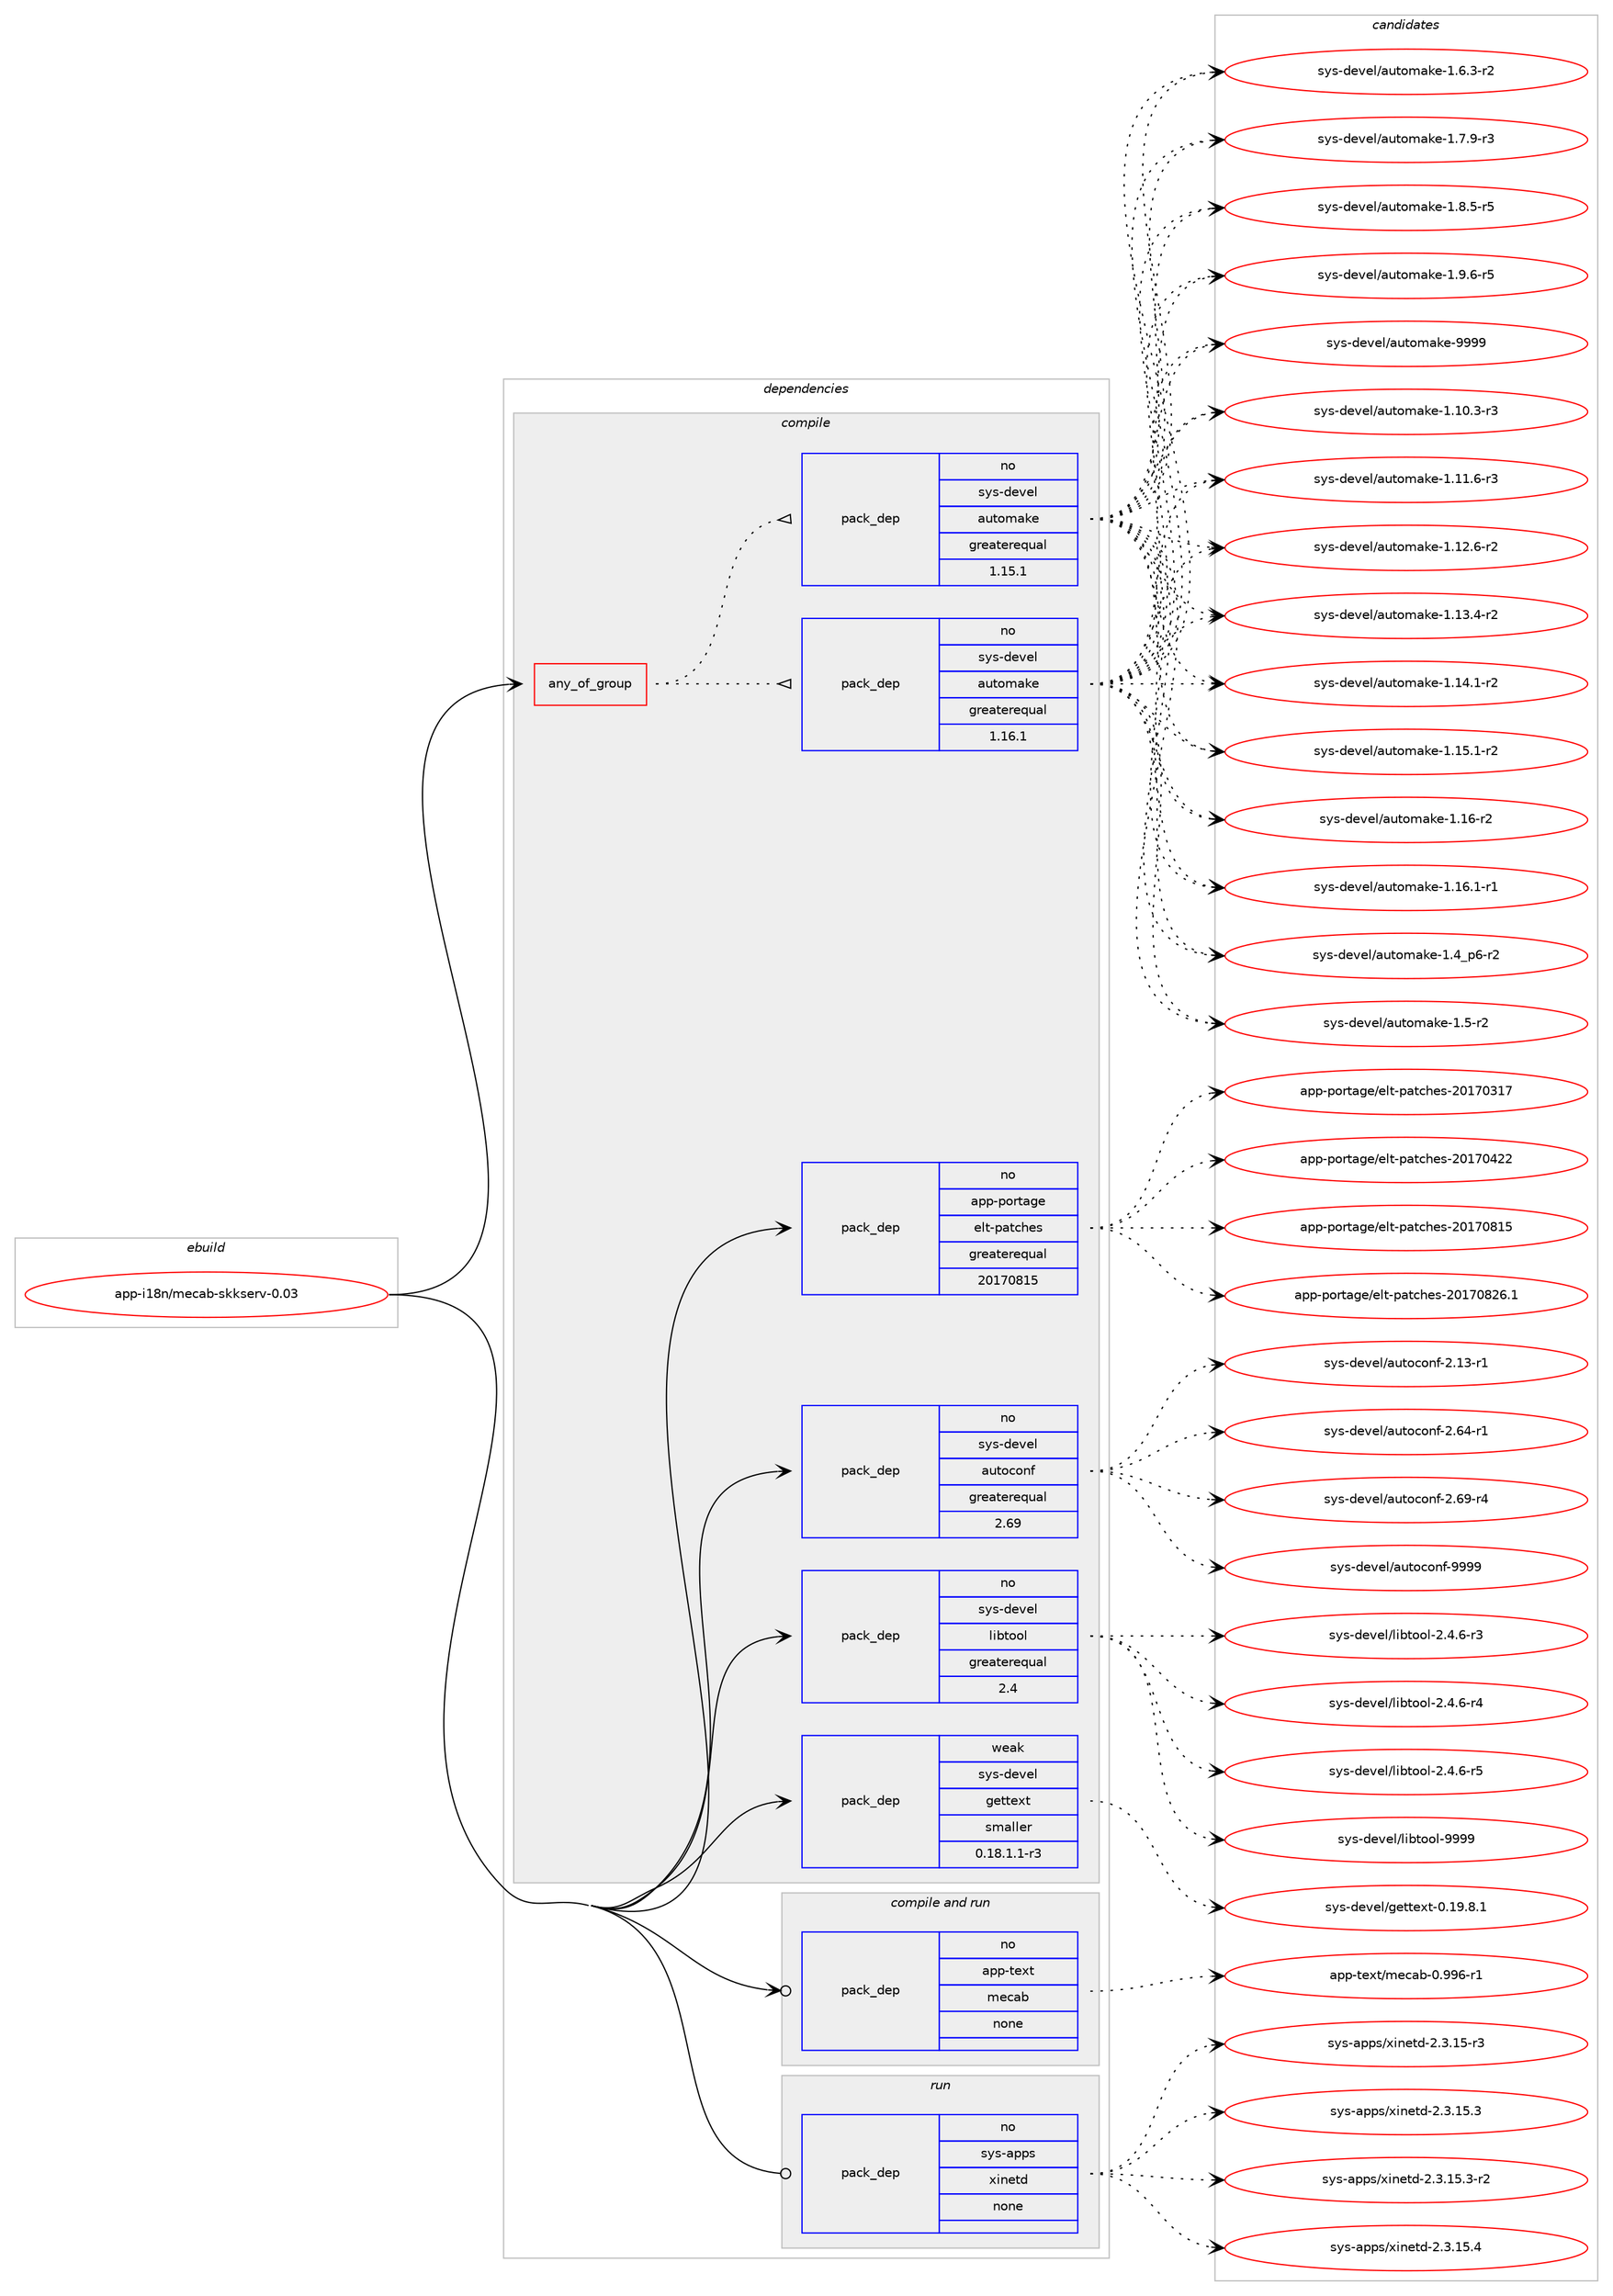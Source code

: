 digraph prolog {

# *************
# Graph options
# *************

newrank=true;
concentrate=true;
compound=true;
graph [rankdir=LR,fontname=Helvetica,fontsize=10,ranksep=1.5];#, ranksep=2.5, nodesep=0.2];
edge  [arrowhead=vee];
node  [fontname=Helvetica,fontsize=10];

# **********
# The ebuild
# **********

subgraph cluster_leftcol {
color=gray;
rank=same;
label=<<i>ebuild</i>>;
id [label="app-i18n/mecab-skkserv-0.03", color=red, width=4, href="../app-i18n/mecab-skkserv-0.03.svg"];
}

# ****************
# The dependencies
# ****************

subgraph cluster_midcol {
color=gray;
label=<<i>dependencies</i>>;
subgraph cluster_compile {
fillcolor="#eeeeee";
style=filled;
label=<<i>compile</i>>;
subgraph any19587 {
dependency1295701 [label=<<TABLE BORDER="0" CELLBORDER="1" CELLSPACING="0" CELLPADDING="4"><TR><TD CELLPADDING="10">any_of_group</TD></TR></TABLE>>, shape=none, color=red];subgraph pack922879 {
dependency1295702 [label=<<TABLE BORDER="0" CELLBORDER="1" CELLSPACING="0" CELLPADDING="4" WIDTH="220"><TR><TD ROWSPAN="6" CELLPADDING="30">pack_dep</TD></TR><TR><TD WIDTH="110">no</TD></TR><TR><TD>sys-devel</TD></TR><TR><TD>automake</TD></TR><TR><TD>greaterequal</TD></TR><TR><TD>1.16.1</TD></TR></TABLE>>, shape=none, color=blue];
}
dependency1295701:e -> dependency1295702:w [weight=20,style="dotted",arrowhead="oinv"];
subgraph pack922880 {
dependency1295703 [label=<<TABLE BORDER="0" CELLBORDER="1" CELLSPACING="0" CELLPADDING="4" WIDTH="220"><TR><TD ROWSPAN="6" CELLPADDING="30">pack_dep</TD></TR><TR><TD WIDTH="110">no</TD></TR><TR><TD>sys-devel</TD></TR><TR><TD>automake</TD></TR><TR><TD>greaterequal</TD></TR><TR><TD>1.15.1</TD></TR></TABLE>>, shape=none, color=blue];
}
dependency1295701:e -> dependency1295703:w [weight=20,style="dotted",arrowhead="oinv"];
}
id:e -> dependency1295701:w [weight=20,style="solid",arrowhead="vee"];
subgraph pack922881 {
dependency1295704 [label=<<TABLE BORDER="0" CELLBORDER="1" CELLSPACING="0" CELLPADDING="4" WIDTH="220"><TR><TD ROWSPAN="6" CELLPADDING="30">pack_dep</TD></TR><TR><TD WIDTH="110">no</TD></TR><TR><TD>app-portage</TD></TR><TR><TD>elt-patches</TD></TR><TR><TD>greaterequal</TD></TR><TR><TD>20170815</TD></TR></TABLE>>, shape=none, color=blue];
}
id:e -> dependency1295704:w [weight=20,style="solid",arrowhead="vee"];
subgraph pack922882 {
dependency1295705 [label=<<TABLE BORDER="0" CELLBORDER="1" CELLSPACING="0" CELLPADDING="4" WIDTH="220"><TR><TD ROWSPAN="6" CELLPADDING="30">pack_dep</TD></TR><TR><TD WIDTH="110">no</TD></TR><TR><TD>sys-devel</TD></TR><TR><TD>autoconf</TD></TR><TR><TD>greaterequal</TD></TR><TR><TD>2.69</TD></TR></TABLE>>, shape=none, color=blue];
}
id:e -> dependency1295705:w [weight=20,style="solid",arrowhead="vee"];
subgraph pack922883 {
dependency1295706 [label=<<TABLE BORDER="0" CELLBORDER="1" CELLSPACING="0" CELLPADDING="4" WIDTH="220"><TR><TD ROWSPAN="6" CELLPADDING="30">pack_dep</TD></TR><TR><TD WIDTH="110">no</TD></TR><TR><TD>sys-devel</TD></TR><TR><TD>libtool</TD></TR><TR><TD>greaterequal</TD></TR><TR><TD>2.4</TD></TR></TABLE>>, shape=none, color=blue];
}
id:e -> dependency1295706:w [weight=20,style="solid",arrowhead="vee"];
subgraph pack922884 {
dependency1295707 [label=<<TABLE BORDER="0" CELLBORDER="1" CELLSPACING="0" CELLPADDING="4" WIDTH="220"><TR><TD ROWSPAN="6" CELLPADDING="30">pack_dep</TD></TR><TR><TD WIDTH="110">weak</TD></TR><TR><TD>sys-devel</TD></TR><TR><TD>gettext</TD></TR><TR><TD>smaller</TD></TR><TR><TD>0.18.1.1-r3</TD></TR></TABLE>>, shape=none, color=blue];
}
id:e -> dependency1295707:w [weight=20,style="solid",arrowhead="vee"];
}
subgraph cluster_compileandrun {
fillcolor="#eeeeee";
style=filled;
label=<<i>compile and run</i>>;
subgraph pack922885 {
dependency1295708 [label=<<TABLE BORDER="0" CELLBORDER="1" CELLSPACING="0" CELLPADDING="4" WIDTH="220"><TR><TD ROWSPAN="6" CELLPADDING="30">pack_dep</TD></TR><TR><TD WIDTH="110">no</TD></TR><TR><TD>app-text</TD></TR><TR><TD>mecab</TD></TR><TR><TD>none</TD></TR><TR><TD></TD></TR></TABLE>>, shape=none, color=blue];
}
id:e -> dependency1295708:w [weight=20,style="solid",arrowhead="odotvee"];
}
subgraph cluster_run {
fillcolor="#eeeeee";
style=filled;
label=<<i>run</i>>;
subgraph pack922886 {
dependency1295709 [label=<<TABLE BORDER="0" CELLBORDER="1" CELLSPACING="0" CELLPADDING="4" WIDTH="220"><TR><TD ROWSPAN="6" CELLPADDING="30">pack_dep</TD></TR><TR><TD WIDTH="110">no</TD></TR><TR><TD>sys-apps</TD></TR><TR><TD>xinetd</TD></TR><TR><TD>none</TD></TR><TR><TD></TD></TR></TABLE>>, shape=none, color=blue];
}
id:e -> dependency1295709:w [weight=20,style="solid",arrowhead="odot"];
}
}

# **************
# The candidates
# **************

subgraph cluster_choices {
rank=same;
color=gray;
label=<<i>candidates</i>>;

subgraph choice922879 {
color=black;
nodesep=1;
choice11512111545100101118101108479711711611110997107101454946494846514511451 [label="sys-devel/automake-1.10.3-r3", color=red, width=4,href="../sys-devel/automake-1.10.3-r3.svg"];
choice11512111545100101118101108479711711611110997107101454946494946544511451 [label="sys-devel/automake-1.11.6-r3", color=red, width=4,href="../sys-devel/automake-1.11.6-r3.svg"];
choice11512111545100101118101108479711711611110997107101454946495046544511450 [label="sys-devel/automake-1.12.6-r2", color=red, width=4,href="../sys-devel/automake-1.12.6-r2.svg"];
choice11512111545100101118101108479711711611110997107101454946495146524511450 [label="sys-devel/automake-1.13.4-r2", color=red, width=4,href="../sys-devel/automake-1.13.4-r2.svg"];
choice11512111545100101118101108479711711611110997107101454946495246494511450 [label="sys-devel/automake-1.14.1-r2", color=red, width=4,href="../sys-devel/automake-1.14.1-r2.svg"];
choice11512111545100101118101108479711711611110997107101454946495346494511450 [label="sys-devel/automake-1.15.1-r2", color=red, width=4,href="../sys-devel/automake-1.15.1-r2.svg"];
choice1151211154510010111810110847971171161111099710710145494649544511450 [label="sys-devel/automake-1.16-r2", color=red, width=4,href="../sys-devel/automake-1.16-r2.svg"];
choice11512111545100101118101108479711711611110997107101454946495446494511449 [label="sys-devel/automake-1.16.1-r1", color=red, width=4,href="../sys-devel/automake-1.16.1-r1.svg"];
choice115121115451001011181011084797117116111109971071014549465295112544511450 [label="sys-devel/automake-1.4_p6-r2", color=red, width=4,href="../sys-devel/automake-1.4_p6-r2.svg"];
choice11512111545100101118101108479711711611110997107101454946534511450 [label="sys-devel/automake-1.5-r2", color=red, width=4,href="../sys-devel/automake-1.5-r2.svg"];
choice115121115451001011181011084797117116111109971071014549465446514511450 [label="sys-devel/automake-1.6.3-r2", color=red, width=4,href="../sys-devel/automake-1.6.3-r2.svg"];
choice115121115451001011181011084797117116111109971071014549465546574511451 [label="sys-devel/automake-1.7.9-r3", color=red, width=4,href="../sys-devel/automake-1.7.9-r3.svg"];
choice115121115451001011181011084797117116111109971071014549465646534511453 [label="sys-devel/automake-1.8.5-r5", color=red, width=4,href="../sys-devel/automake-1.8.5-r5.svg"];
choice115121115451001011181011084797117116111109971071014549465746544511453 [label="sys-devel/automake-1.9.6-r5", color=red, width=4,href="../sys-devel/automake-1.9.6-r5.svg"];
choice115121115451001011181011084797117116111109971071014557575757 [label="sys-devel/automake-9999", color=red, width=4,href="../sys-devel/automake-9999.svg"];
dependency1295702:e -> choice11512111545100101118101108479711711611110997107101454946494846514511451:w [style=dotted,weight="100"];
dependency1295702:e -> choice11512111545100101118101108479711711611110997107101454946494946544511451:w [style=dotted,weight="100"];
dependency1295702:e -> choice11512111545100101118101108479711711611110997107101454946495046544511450:w [style=dotted,weight="100"];
dependency1295702:e -> choice11512111545100101118101108479711711611110997107101454946495146524511450:w [style=dotted,weight="100"];
dependency1295702:e -> choice11512111545100101118101108479711711611110997107101454946495246494511450:w [style=dotted,weight="100"];
dependency1295702:e -> choice11512111545100101118101108479711711611110997107101454946495346494511450:w [style=dotted,weight="100"];
dependency1295702:e -> choice1151211154510010111810110847971171161111099710710145494649544511450:w [style=dotted,weight="100"];
dependency1295702:e -> choice11512111545100101118101108479711711611110997107101454946495446494511449:w [style=dotted,weight="100"];
dependency1295702:e -> choice115121115451001011181011084797117116111109971071014549465295112544511450:w [style=dotted,weight="100"];
dependency1295702:e -> choice11512111545100101118101108479711711611110997107101454946534511450:w [style=dotted,weight="100"];
dependency1295702:e -> choice115121115451001011181011084797117116111109971071014549465446514511450:w [style=dotted,weight="100"];
dependency1295702:e -> choice115121115451001011181011084797117116111109971071014549465546574511451:w [style=dotted,weight="100"];
dependency1295702:e -> choice115121115451001011181011084797117116111109971071014549465646534511453:w [style=dotted,weight="100"];
dependency1295702:e -> choice115121115451001011181011084797117116111109971071014549465746544511453:w [style=dotted,weight="100"];
dependency1295702:e -> choice115121115451001011181011084797117116111109971071014557575757:w [style=dotted,weight="100"];
}
subgraph choice922880 {
color=black;
nodesep=1;
choice11512111545100101118101108479711711611110997107101454946494846514511451 [label="sys-devel/automake-1.10.3-r3", color=red, width=4,href="../sys-devel/automake-1.10.3-r3.svg"];
choice11512111545100101118101108479711711611110997107101454946494946544511451 [label="sys-devel/automake-1.11.6-r3", color=red, width=4,href="../sys-devel/automake-1.11.6-r3.svg"];
choice11512111545100101118101108479711711611110997107101454946495046544511450 [label="sys-devel/automake-1.12.6-r2", color=red, width=4,href="../sys-devel/automake-1.12.6-r2.svg"];
choice11512111545100101118101108479711711611110997107101454946495146524511450 [label="sys-devel/automake-1.13.4-r2", color=red, width=4,href="../sys-devel/automake-1.13.4-r2.svg"];
choice11512111545100101118101108479711711611110997107101454946495246494511450 [label="sys-devel/automake-1.14.1-r2", color=red, width=4,href="../sys-devel/automake-1.14.1-r2.svg"];
choice11512111545100101118101108479711711611110997107101454946495346494511450 [label="sys-devel/automake-1.15.1-r2", color=red, width=4,href="../sys-devel/automake-1.15.1-r2.svg"];
choice1151211154510010111810110847971171161111099710710145494649544511450 [label="sys-devel/automake-1.16-r2", color=red, width=4,href="../sys-devel/automake-1.16-r2.svg"];
choice11512111545100101118101108479711711611110997107101454946495446494511449 [label="sys-devel/automake-1.16.1-r1", color=red, width=4,href="../sys-devel/automake-1.16.1-r1.svg"];
choice115121115451001011181011084797117116111109971071014549465295112544511450 [label="sys-devel/automake-1.4_p6-r2", color=red, width=4,href="../sys-devel/automake-1.4_p6-r2.svg"];
choice11512111545100101118101108479711711611110997107101454946534511450 [label="sys-devel/automake-1.5-r2", color=red, width=4,href="../sys-devel/automake-1.5-r2.svg"];
choice115121115451001011181011084797117116111109971071014549465446514511450 [label="sys-devel/automake-1.6.3-r2", color=red, width=4,href="../sys-devel/automake-1.6.3-r2.svg"];
choice115121115451001011181011084797117116111109971071014549465546574511451 [label="sys-devel/automake-1.7.9-r3", color=red, width=4,href="../sys-devel/automake-1.7.9-r3.svg"];
choice115121115451001011181011084797117116111109971071014549465646534511453 [label="sys-devel/automake-1.8.5-r5", color=red, width=4,href="../sys-devel/automake-1.8.5-r5.svg"];
choice115121115451001011181011084797117116111109971071014549465746544511453 [label="sys-devel/automake-1.9.6-r5", color=red, width=4,href="../sys-devel/automake-1.9.6-r5.svg"];
choice115121115451001011181011084797117116111109971071014557575757 [label="sys-devel/automake-9999", color=red, width=4,href="../sys-devel/automake-9999.svg"];
dependency1295703:e -> choice11512111545100101118101108479711711611110997107101454946494846514511451:w [style=dotted,weight="100"];
dependency1295703:e -> choice11512111545100101118101108479711711611110997107101454946494946544511451:w [style=dotted,weight="100"];
dependency1295703:e -> choice11512111545100101118101108479711711611110997107101454946495046544511450:w [style=dotted,weight="100"];
dependency1295703:e -> choice11512111545100101118101108479711711611110997107101454946495146524511450:w [style=dotted,weight="100"];
dependency1295703:e -> choice11512111545100101118101108479711711611110997107101454946495246494511450:w [style=dotted,weight="100"];
dependency1295703:e -> choice11512111545100101118101108479711711611110997107101454946495346494511450:w [style=dotted,weight="100"];
dependency1295703:e -> choice1151211154510010111810110847971171161111099710710145494649544511450:w [style=dotted,weight="100"];
dependency1295703:e -> choice11512111545100101118101108479711711611110997107101454946495446494511449:w [style=dotted,weight="100"];
dependency1295703:e -> choice115121115451001011181011084797117116111109971071014549465295112544511450:w [style=dotted,weight="100"];
dependency1295703:e -> choice11512111545100101118101108479711711611110997107101454946534511450:w [style=dotted,weight="100"];
dependency1295703:e -> choice115121115451001011181011084797117116111109971071014549465446514511450:w [style=dotted,weight="100"];
dependency1295703:e -> choice115121115451001011181011084797117116111109971071014549465546574511451:w [style=dotted,weight="100"];
dependency1295703:e -> choice115121115451001011181011084797117116111109971071014549465646534511453:w [style=dotted,weight="100"];
dependency1295703:e -> choice115121115451001011181011084797117116111109971071014549465746544511453:w [style=dotted,weight="100"];
dependency1295703:e -> choice115121115451001011181011084797117116111109971071014557575757:w [style=dotted,weight="100"];
}
subgraph choice922881 {
color=black;
nodesep=1;
choice97112112451121111141169710310147101108116451129711699104101115455048495548514955 [label="app-portage/elt-patches-20170317", color=red, width=4,href="../app-portage/elt-patches-20170317.svg"];
choice97112112451121111141169710310147101108116451129711699104101115455048495548525050 [label="app-portage/elt-patches-20170422", color=red, width=4,href="../app-portage/elt-patches-20170422.svg"];
choice97112112451121111141169710310147101108116451129711699104101115455048495548564953 [label="app-portage/elt-patches-20170815", color=red, width=4,href="../app-portage/elt-patches-20170815.svg"];
choice971121124511211111411697103101471011081164511297116991041011154550484955485650544649 [label="app-portage/elt-patches-20170826.1", color=red, width=4,href="../app-portage/elt-patches-20170826.1.svg"];
dependency1295704:e -> choice97112112451121111141169710310147101108116451129711699104101115455048495548514955:w [style=dotted,weight="100"];
dependency1295704:e -> choice97112112451121111141169710310147101108116451129711699104101115455048495548525050:w [style=dotted,weight="100"];
dependency1295704:e -> choice97112112451121111141169710310147101108116451129711699104101115455048495548564953:w [style=dotted,weight="100"];
dependency1295704:e -> choice971121124511211111411697103101471011081164511297116991041011154550484955485650544649:w [style=dotted,weight="100"];
}
subgraph choice922882 {
color=black;
nodesep=1;
choice1151211154510010111810110847971171161119911111010245504649514511449 [label="sys-devel/autoconf-2.13-r1", color=red, width=4,href="../sys-devel/autoconf-2.13-r1.svg"];
choice1151211154510010111810110847971171161119911111010245504654524511449 [label="sys-devel/autoconf-2.64-r1", color=red, width=4,href="../sys-devel/autoconf-2.64-r1.svg"];
choice1151211154510010111810110847971171161119911111010245504654574511452 [label="sys-devel/autoconf-2.69-r4", color=red, width=4,href="../sys-devel/autoconf-2.69-r4.svg"];
choice115121115451001011181011084797117116111991111101024557575757 [label="sys-devel/autoconf-9999", color=red, width=4,href="../sys-devel/autoconf-9999.svg"];
dependency1295705:e -> choice1151211154510010111810110847971171161119911111010245504649514511449:w [style=dotted,weight="100"];
dependency1295705:e -> choice1151211154510010111810110847971171161119911111010245504654524511449:w [style=dotted,weight="100"];
dependency1295705:e -> choice1151211154510010111810110847971171161119911111010245504654574511452:w [style=dotted,weight="100"];
dependency1295705:e -> choice115121115451001011181011084797117116111991111101024557575757:w [style=dotted,weight="100"];
}
subgraph choice922883 {
color=black;
nodesep=1;
choice1151211154510010111810110847108105981161111111084550465246544511451 [label="sys-devel/libtool-2.4.6-r3", color=red, width=4,href="../sys-devel/libtool-2.4.6-r3.svg"];
choice1151211154510010111810110847108105981161111111084550465246544511452 [label="sys-devel/libtool-2.4.6-r4", color=red, width=4,href="../sys-devel/libtool-2.4.6-r4.svg"];
choice1151211154510010111810110847108105981161111111084550465246544511453 [label="sys-devel/libtool-2.4.6-r5", color=red, width=4,href="../sys-devel/libtool-2.4.6-r5.svg"];
choice1151211154510010111810110847108105981161111111084557575757 [label="sys-devel/libtool-9999", color=red, width=4,href="../sys-devel/libtool-9999.svg"];
dependency1295706:e -> choice1151211154510010111810110847108105981161111111084550465246544511451:w [style=dotted,weight="100"];
dependency1295706:e -> choice1151211154510010111810110847108105981161111111084550465246544511452:w [style=dotted,weight="100"];
dependency1295706:e -> choice1151211154510010111810110847108105981161111111084550465246544511453:w [style=dotted,weight="100"];
dependency1295706:e -> choice1151211154510010111810110847108105981161111111084557575757:w [style=dotted,weight="100"];
}
subgraph choice922884 {
color=black;
nodesep=1;
choice1151211154510010111810110847103101116116101120116454846495746564649 [label="sys-devel/gettext-0.19.8.1", color=red, width=4,href="../sys-devel/gettext-0.19.8.1.svg"];
dependency1295707:e -> choice1151211154510010111810110847103101116116101120116454846495746564649:w [style=dotted,weight="100"];
}
subgraph choice922885 {
color=black;
nodesep=1;
choice9711211245116101120116471091019997984548465757544511449 [label="app-text/mecab-0.996-r1", color=red, width=4,href="../app-text/mecab-0.996-r1.svg"];
dependency1295708:e -> choice9711211245116101120116471091019997984548465757544511449:w [style=dotted,weight="100"];
}
subgraph choice922886 {
color=black;
nodesep=1;
choice115121115459711211211547120105110101116100455046514649534511451 [label="sys-apps/xinetd-2.3.15-r3", color=red, width=4,href="../sys-apps/xinetd-2.3.15-r3.svg"];
choice115121115459711211211547120105110101116100455046514649534651 [label="sys-apps/xinetd-2.3.15.3", color=red, width=4,href="../sys-apps/xinetd-2.3.15.3.svg"];
choice1151211154597112112115471201051101011161004550465146495346514511450 [label="sys-apps/xinetd-2.3.15.3-r2", color=red, width=4,href="../sys-apps/xinetd-2.3.15.3-r2.svg"];
choice115121115459711211211547120105110101116100455046514649534652 [label="sys-apps/xinetd-2.3.15.4", color=red, width=4,href="../sys-apps/xinetd-2.3.15.4.svg"];
dependency1295709:e -> choice115121115459711211211547120105110101116100455046514649534511451:w [style=dotted,weight="100"];
dependency1295709:e -> choice115121115459711211211547120105110101116100455046514649534651:w [style=dotted,weight="100"];
dependency1295709:e -> choice1151211154597112112115471201051101011161004550465146495346514511450:w [style=dotted,weight="100"];
dependency1295709:e -> choice115121115459711211211547120105110101116100455046514649534652:w [style=dotted,weight="100"];
}
}

}
